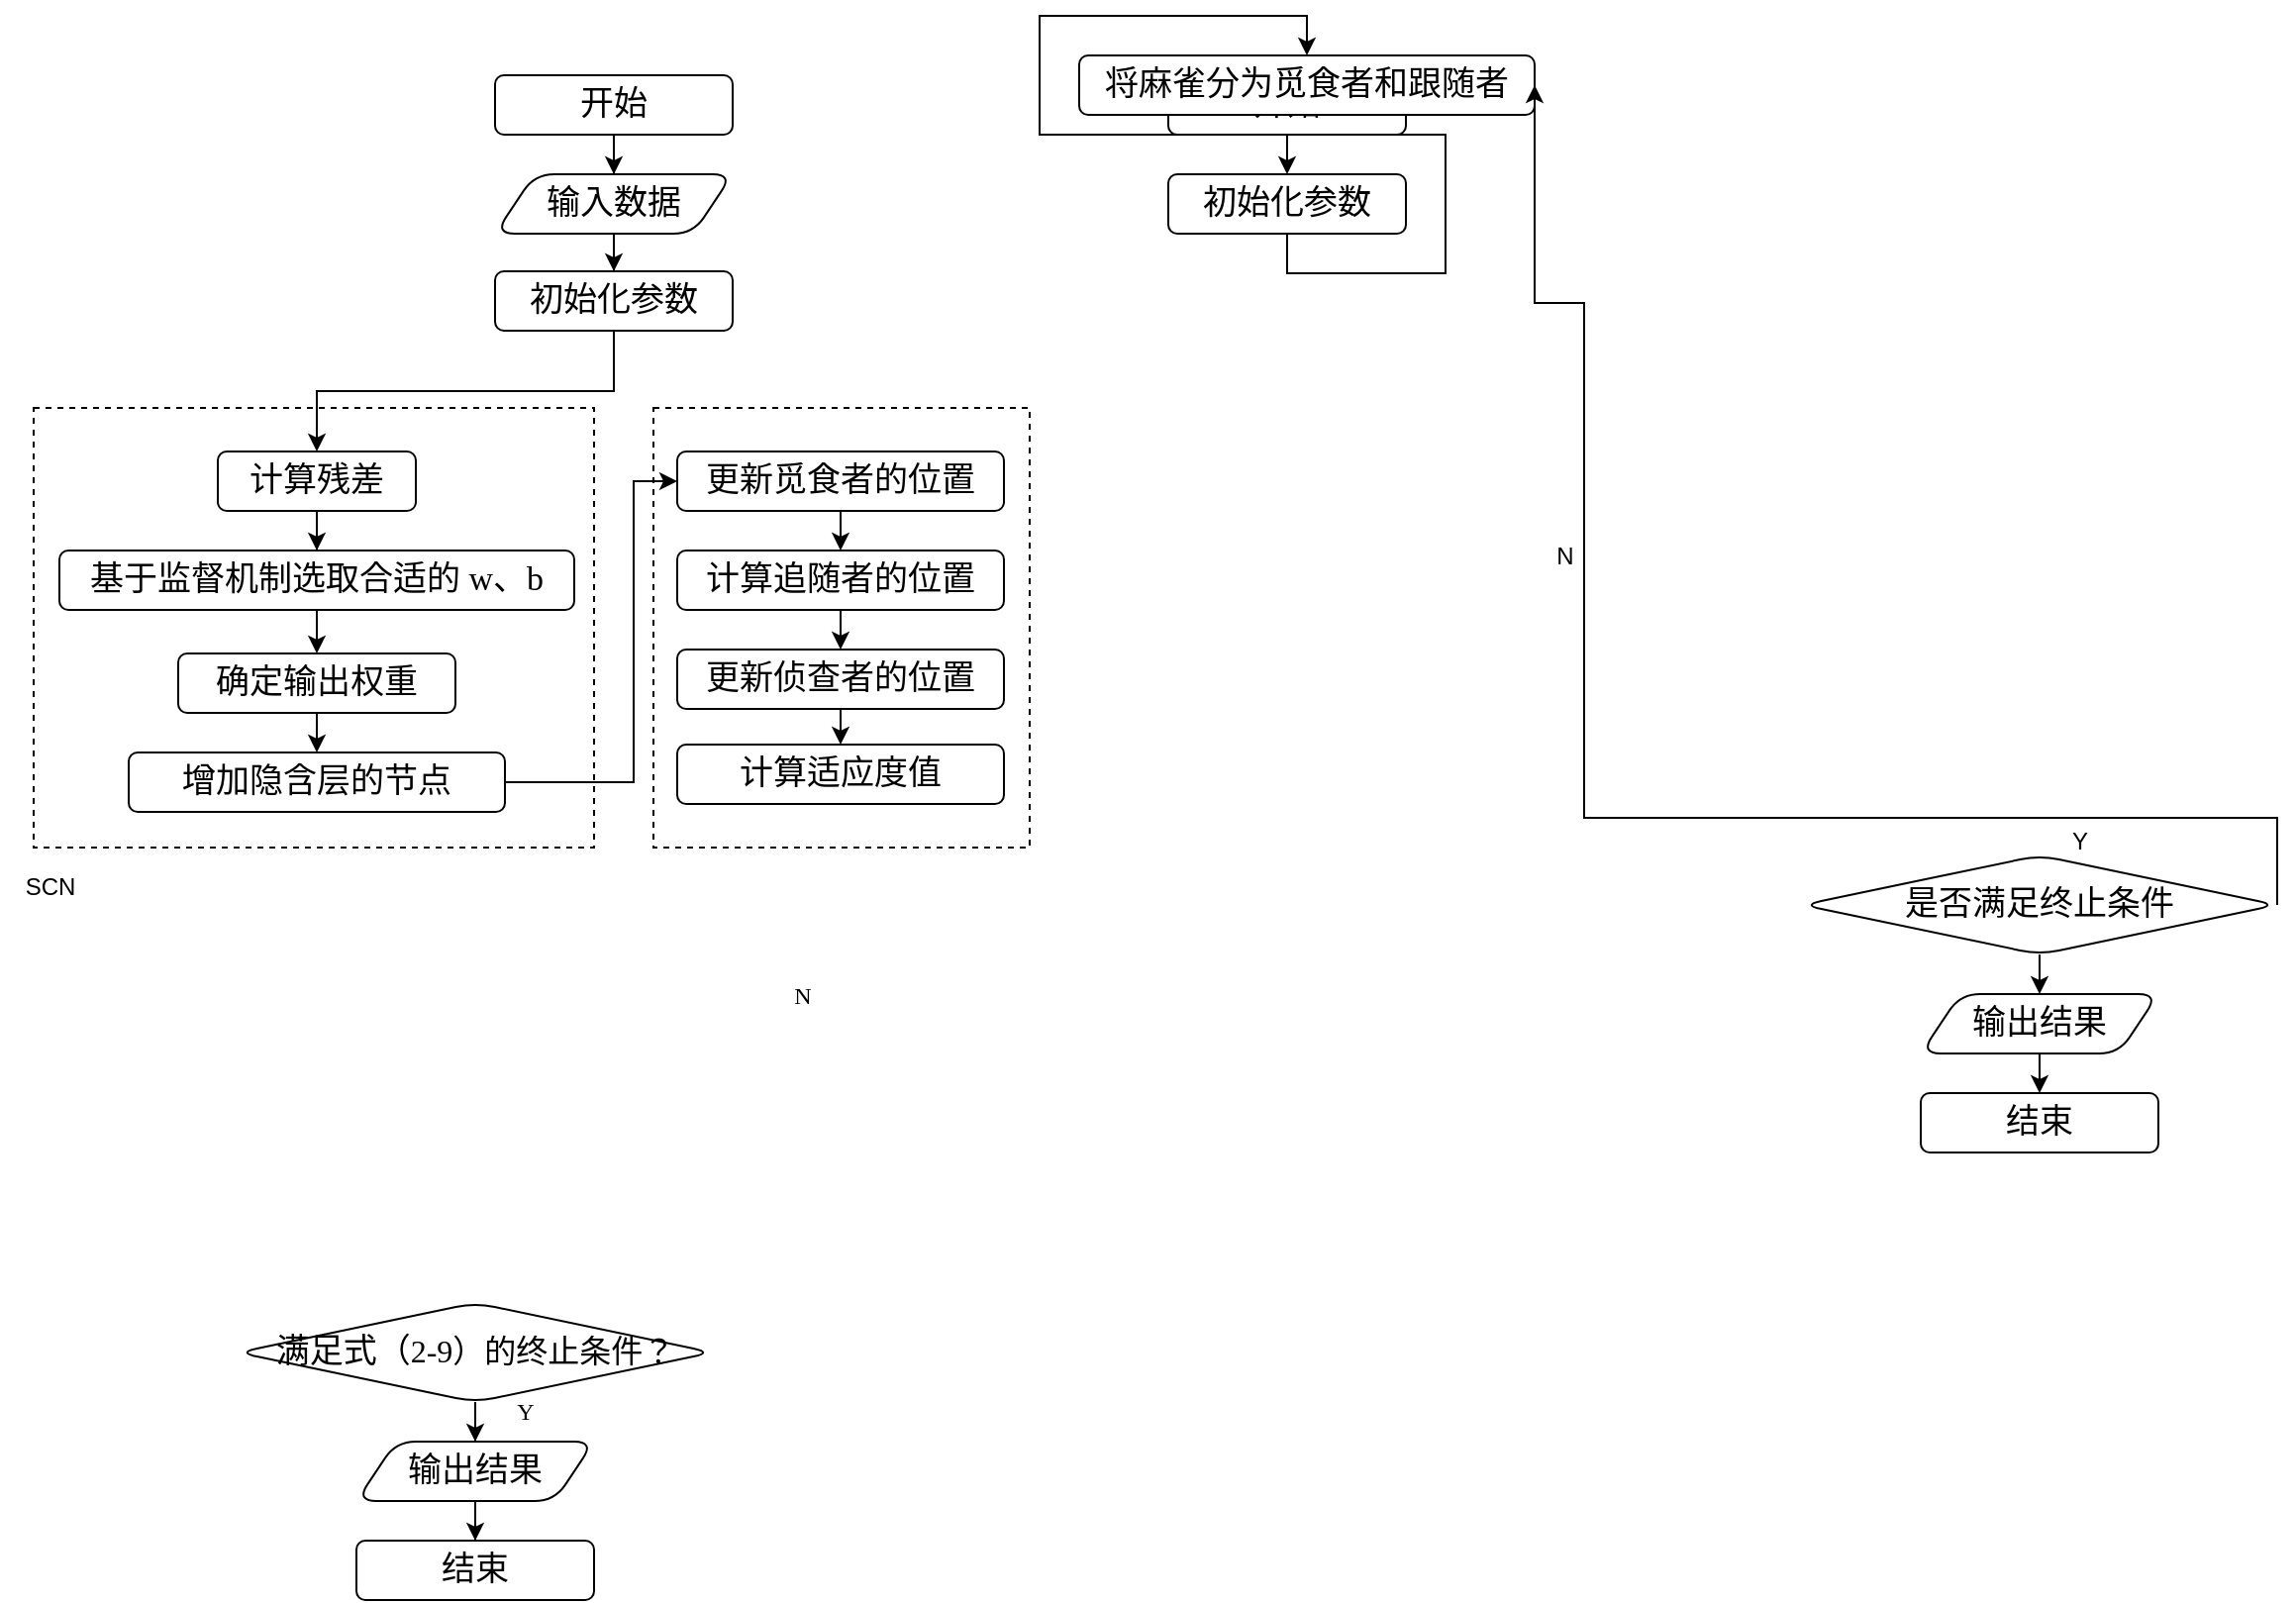 <mxfile version="23.1.1" type="github">
  <diagram name="第 1 页" id="Yxmciqe3Ic6rvKLmPSiR">
    <mxGraphModel dx="578" dy="359" grid="1" gridSize="10" guides="1" tooltips="1" connect="1" arrows="1" fold="1" page="1" pageScale="1" pageWidth="827" pageHeight="1169" math="0" shadow="0">
      <root>
        <mxCell id="0" />
        <mxCell id="1" parent="0" />
        <mxCell id="qIPtM-hVdo-HhDl9xIlK-58" value="" style="rounded=0;whiteSpace=wrap;html=1;dashed=1;" vertex="1" parent="1">
          <mxGeometry x="1140" y="328" width="190" height="222" as="geometry" />
        </mxCell>
        <mxCell id="qIPtM-hVdo-HhDl9xIlK-57" value="" style="rounded=0;whiteSpace=wrap;html=1;dashed=1;" vertex="1" parent="1">
          <mxGeometry x="827" y="328" width="283" height="222" as="geometry" />
        </mxCell>
        <mxCell id="qIPtM-hVdo-HhDl9xIlK-1" value="" style="edgeStyle=orthogonalEdgeStyle;rounded=0;orthogonalLoop=1;jettySize=auto;html=1;fontFamily=Times New Roman;" edge="1" parent="1" source="qIPtM-hVdo-HhDl9xIlK-2" target="qIPtM-hVdo-HhDl9xIlK-4">
          <mxGeometry relative="1" as="geometry" />
        </mxCell>
        <mxCell id="qIPtM-hVdo-HhDl9xIlK-2" value="开始" style="rounded=1;whiteSpace=wrap;html=1;fontSize=17;fontFamily=Times New Roman;" vertex="1" parent="1">
          <mxGeometry x="1060" y="160" width="120" height="30" as="geometry" />
        </mxCell>
        <mxCell id="qIPtM-hVdo-HhDl9xIlK-3" value="" style="edgeStyle=orthogonalEdgeStyle;rounded=0;orthogonalLoop=1;jettySize=auto;html=1;fontFamily=Times New Roman;" edge="1" parent="1" source="qIPtM-hVdo-HhDl9xIlK-4" target="qIPtM-hVdo-HhDl9xIlK-6">
          <mxGeometry relative="1" as="geometry" />
        </mxCell>
        <mxCell id="qIPtM-hVdo-HhDl9xIlK-4" value="输入数据" style="shape=parallelogram;perimeter=parallelogramPerimeter;whiteSpace=wrap;html=1;fixedSize=1;fontSize=17;rounded=1;fontFamily=Times New Roman;" vertex="1" parent="1">
          <mxGeometry x="1060" y="210" width="120" height="30" as="geometry" />
        </mxCell>
        <mxCell id="qIPtM-hVdo-HhDl9xIlK-5" style="edgeStyle=orthogonalEdgeStyle;rounded=0;orthogonalLoop=1;jettySize=auto;html=1;exitX=0.5;exitY=1;exitDx=0;exitDy=0;entryX=0.5;entryY=0;entryDx=0;entryDy=0;fontFamily=Times New Roman;" edge="1" parent="1" source="qIPtM-hVdo-HhDl9xIlK-6" target="qIPtM-hVdo-HhDl9xIlK-8">
          <mxGeometry relative="1" as="geometry">
            <mxPoint x="970" y="370" as="sourcePoint" />
          </mxGeometry>
        </mxCell>
        <mxCell id="qIPtM-hVdo-HhDl9xIlK-6" value="初始化参数" style="whiteSpace=wrap;html=1;fontSize=17;rounded=1;fontFamily=Times New Roman;" vertex="1" parent="1">
          <mxGeometry x="1060" y="259" width="120" height="30" as="geometry" />
        </mxCell>
        <mxCell id="qIPtM-hVdo-HhDl9xIlK-7" value="" style="edgeStyle=orthogonalEdgeStyle;rounded=0;orthogonalLoop=1;jettySize=auto;html=1;fontFamily=Times New Roman;" edge="1" parent="1" source="qIPtM-hVdo-HhDl9xIlK-8" target="qIPtM-hVdo-HhDl9xIlK-10">
          <mxGeometry relative="1" as="geometry" />
        </mxCell>
        <mxCell id="qIPtM-hVdo-HhDl9xIlK-8" value="计算残差" style="whiteSpace=wrap;html=1;fontSize=17;rounded=1;fontFamily=Times New Roman;" vertex="1" parent="1">
          <mxGeometry x="920" y="350" width="100" height="30" as="geometry" />
        </mxCell>
        <mxCell id="qIPtM-hVdo-HhDl9xIlK-9" value="" style="edgeStyle=orthogonalEdgeStyle;rounded=0;orthogonalLoop=1;jettySize=auto;html=1;fontFamily=Times New Roman;entryX=0.5;entryY=0;entryDx=0;entryDy=0;" edge="1" parent="1" source="qIPtM-hVdo-HhDl9xIlK-10" target="qIPtM-hVdo-HhDl9xIlK-43">
          <mxGeometry relative="1" as="geometry">
            <mxPoint x="960" y="492" as="targetPoint" />
          </mxGeometry>
        </mxCell>
        <mxCell id="qIPtM-hVdo-HhDl9xIlK-10" value="基于监督机制选取合适的 w、b" style="whiteSpace=wrap;html=1;fontSize=17;rounded=1;fontFamily=Times New Roman;" vertex="1" parent="1">
          <mxGeometry x="840" y="400" width="260" height="30" as="geometry" />
        </mxCell>
        <mxCell id="qIPtM-hVdo-HhDl9xIlK-51" style="edgeStyle=orthogonalEdgeStyle;rounded=0;orthogonalLoop=1;jettySize=auto;html=1;exitX=1;exitY=0.5;exitDx=0;exitDy=0;entryX=0;entryY=0.5;entryDx=0;entryDy=0;" edge="1" parent="1" source="qIPtM-hVdo-HhDl9xIlK-12" target="qIPtM-hVdo-HhDl9xIlK-28">
          <mxGeometry relative="1" as="geometry">
            <Array as="points">
              <mxPoint x="1130" y="517" />
              <mxPoint x="1130" y="365" />
            </Array>
          </mxGeometry>
        </mxCell>
        <mxCell id="qIPtM-hVdo-HhDl9xIlK-12" value="增加隐含层的节点" style="rounded=1;whiteSpace=wrap;html=1;fontSize=17;fontFamily=Times New Roman;" vertex="1" parent="1">
          <mxGeometry x="875" y="502" width="190" height="30" as="geometry" />
        </mxCell>
        <mxCell id="qIPtM-hVdo-HhDl9xIlK-13" value="" style="edgeStyle=orthogonalEdgeStyle;rounded=0;orthogonalLoop=1;jettySize=auto;html=1;fontFamily=Times New Roman;" edge="1" parent="1" source="qIPtM-hVdo-HhDl9xIlK-14" target="qIPtM-hVdo-HhDl9xIlK-17">
          <mxGeometry relative="1" as="geometry" />
        </mxCell>
        <mxCell id="qIPtM-hVdo-HhDl9xIlK-14" value="满足式（&lt;span style=&quot;font-size: 12pt; text-align: start;&quot; lang=&quot;EN-US&quot;&gt;2-9&lt;/span&gt;&lt;span style=&quot;font-size: 12pt; text-align: start;&quot;&gt;）的终止条件？&lt;/span&gt;&lt;span style=&quot;font-size: medium; text-align: start;&quot;&gt;&lt;/span&gt;" style="rhombus;whiteSpace=wrap;html=1;fontSize=17;rounded=1;fontFamily=Times New Roman;" vertex="1" parent="1">
          <mxGeometry x="930" y="780" width="240" height="50" as="geometry" />
        </mxCell>
        <mxCell id="qIPtM-hVdo-HhDl9xIlK-15" value="结束" style="rounded=1;whiteSpace=wrap;html=1;fontSize=17;fontFamily=Times New Roman;" vertex="1" parent="1">
          <mxGeometry x="990" y="900" width="120" height="30" as="geometry" />
        </mxCell>
        <mxCell id="qIPtM-hVdo-HhDl9xIlK-16" style="edgeStyle=orthogonalEdgeStyle;rounded=0;orthogonalLoop=1;jettySize=auto;html=1;exitX=0.5;exitY=1;exitDx=0;exitDy=0;fontFamily=Times New Roman;" edge="1" parent="1" source="qIPtM-hVdo-HhDl9xIlK-17" target="qIPtM-hVdo-HhDl9xIlK-15">
          <mxGeometry relative="1" as="geometry" />
        </mxCell>
        <mxCell id="qIPtM-hVdo-HhDl9xIlK-17" value="输出结果" style="shape=parallelogram;perimeter=parallelogramPerimeter;whiteSpace=wrap;html=1;fixedSize=1;fontSize=17;rounded=1;fontFamily=Times New Roman;" vertex="1" parent="1">
          <mxGeometry x="990" y="850" width="120" height="30" as="geometry" />
        </mxCell>
        <mxCell id="qIPtM-hVdo-HhDl9xIlK-19" value="N" style="text;html=1;align=center;verticalAlign=middle;resizable=0;points=[];autosize=1;strokeColor=none;fillColor=none;fontFamily=Times New Roman;" vertex="1" parent="1">
          <mxGeometry x="1200" y="610" width="30" height="30" as="geometry" />
        </mxCell>
        <mxCell id="qIPtM-hVdo-HhDl9xIlK-20" value="Y" style="text;html=1;align=center;verticalAlign=middle;resizable=0;points=[];autosize=1;strokeColor=none;fillColor=none;fontFamily=Times New Roman;" vertex="1" parent="1">
          <mxGeometry x="1060" y="820" width="30" height="30" as="geometry" />
        </mxCell>
        <mxCell id="qIPtM-hVdo-HhDl9xIlK-21" style="edgeStyle=orthogonalEdgeStyle;rounded=0;orthogonalLoop=1;jettySize=auto;html=1;exitX=0.5;exitY=1;exitDx=0;exitDy=0;entryX=0.5;entryY=0;entryDx=0;entryDy=0;" edge="1" parent="1" source="qIPtM-hVdo-HhDl9xIlK-22" target="qIPtM-hVdo-HhDl9xIlK-24">
          <mxGeometry relative="1" as="geometry" />
        </mxCell>
        <mxCell id="qIPtM-hVdo-HhDl9xIlK-22" value="开始" style="rounded=1;whiteSpace=wrap;html=1;fontSize=17;fontFamily=Times New Roman;" vertex="1" parent="1">
          <mxGeometry x="1400" y="160" width="120" height="30" as="geometry" />
        </mxCell>
        <mxCell id="qIPtM-hVdo-HhDl9xIlK-23" style="edgeStyle=orthogonalEdgeStyle;rounded=0;orthogonalLoop=1;jettySize=auto;html=1;exitX=0.5;exitY=1;exitDx=0;exitDy=0;entryX=0.5;entryY=0;entryDx=0;entryDy=0;" edge="1" parent="1" source="qIPtM-hVdo-HhDl9xIlK-24" target="qIPtM-hVdo-HhDl9xIlK-26">
          <mxGeometry relative="1" as="geometry" />
        </mxCell>
        <mxCell id="qIPtM-hVdo-HhDl9xIlK-24" value="初始化参数" style="whiteSpace=wrap;html=1;fontSize=17;rounded=1;fontFamily=Times New Roman;" vertex="1" parent="1">
          <mxGeometry x="1400" y="210" width="120" height="30" as="geometry" />
        </mxCell>
        <mxCell id="qIPtM-hVdo-HhDl9xIlK-26" value="将麻雀分为觅食者和跟随者" style="whiteSpace=wrap;html=1;fontSize=17;rounded=1;fontFamily=Times New Roman;" vertex="1" parent="1">
          <mxGeometry x="1355" y="150" width="230" height="30" as="geometry" />
        </mxCell>
        <mxCell id="qIPtM-hVdo-HhDl9xIlK-27" style="edgeStyle=orthogonalEdgeStyle;rounded=0;orthogonalLoop=1;jettySize=auto;html=1;exitX=0.5;exitY=1;exitDx=0;exitDy=0;entryX=0.5;entryY=0;entryDx=0;entryDy=0;" edge="1" parent="1" source="qIPtM-hVdo-HhDl9xIlK-28" target="qIPtM-hVdo-HhDl9xIlK-30">
          <mxGeometry relative="1" as="geometry" />
        </mxCell>
        <mxCell id="qIPtM-hVdo-HhDl9xIlK-28" value="更新觅食者的位置" style="whiteSpace=wrap;html=1;fontSize=17;rounded=1;fontFamily=Times New Roman;" vertex="1" parent="1">
          <mxGeometry x="1152" y="350" width="165" height="30" as="geometry" />
        </mxCell>
        <mxCell id="qIPtM-hVdo-HhDl9xIlK-29" style="edgeStyle=orthogonalEdgeStyle;rounded=0;orthogonalLoop=1;jettySize=auto;html=1;exitX=0.5;exitY=1;exitDx=0;exitDy=0;entryX=0.5;entryY=0;entryDx=0;entryDy=0;" edge="1" parent="1" source="qIPtM-hVdo-HhDl9xIlK-30" target="qIPtM-hVdo-HhDl9xIlK-32">
          <mxGeometry relative="1" as="geometry" />
        </mxCell>
        <mxCell id="qIPtM-hVdo-HhDl9xIlK-30" value="计算追随者的位置" style="whiteSpace=wrap;html=1;fontSize=17;rounded=1;fontFamily=Times New Roman;" vertex="1" parent="1">
          <mxGeometry x="1152" y="400" width="165" height="30" as="geometry" />
        </mxCell>
        <mxCell id="qIPtM-hVdo-HhDl9xIlK-31" style="edgeStyle=orthogonalEdgeStyle;rounded=0;orthogonalLoop=1;jettySize=auto;html=1;exitX=0.5;exitY=1;exitDx=0;exitDy=0;entryX=0.5;entryY=0;entryDx=0;entryDy=0;" edge="1" parent="1" source="qIPtM-hVdo-HhDl9xIlK-32" target="qIPtM-hVdo-HhDl9xIlK-34">
          <mxGeometry relative="1" as="geometry" />
        </mxCell>
        <mxCell id="qIPtM-hVdo-HhDl9xIlK-32" value="更新侦查者的位置" style="whiteSpace=wrap;html=1;fontSize=17;rounded=1;fontFamily=Times New Roman;" vertex="1" parent="1">
          <mxGeometry x="1152" y="450" width="165" height="30" as="geometry" />
        </mxCell>
        <mxCell id="qIPtM-hVdo-HhDl9xIlK-34" value="计算适应度值" style="whiteSpace=wrap;html=1;fontSize=17;rounded=1;fontFamily=Times New Roman;" vertex="1" parent="1">
          <mxGeometry x="1152" y="498" width="165" height="30" as="geometry" />
        </mxCell>
        <mxCell id="qIPtM-hVdo-HhDl9xIlK-35" style="edgeStyle=orthogonalEdgeStyle;rounded=0;orthogonalLoop=1;jettySize=auto;html=1;exitX=0.5;exitY=1;exitDx=0;exitDy=0;entryX=0.5;entryY=0;entryDx=0;entryDy=0;" edge="1" parent="1" source="qIPtM-hVdo-HhDl9xIlK-37" target="qIPtM-hVdo-HhDl9xIlK-39">
          <mxGeometry relative="1" as="geometry" />
        </mxCell>
        <mxCell id="qIPtM-hVdo-HhDl9xIlK-36" style="edgeStyle=orthogonalEdgeStyle;rounded=0;orthogonalLoop=1;jettySize=auto;html=1;exitX=1;exitY=0.5;exitDx=0;exitDy=0;entryX=1;entryY=0.5;entryDx=0;entryDy=0;" edge="1" parent="1" source="qIPtM-hVdo-HhDl9xIlK-37" target="qIPtM-hVdo-HhDl9xIlK-26">
          <mxGeometry relative="1" as="geometry">
            <Array as="points">
              <mxPoint x="1610" y="535" />
              <mxPoint x="1610" y="275" />
            </Array>
          </mxGeometry>
        </mxCell>
        <mxCell id="qIPtM-hVdo-HhDl9xIlK-37" value="是否满足终止条件" style="rhombus;whiteSpace=wrap;html=1;fontSize=17;rounded=1;fontFamily=Times New Roman;" vertex="1" parent="1">
          <mxGeometry x="1720" y="554" width="240" height="50" as="geometry" />
        </mxCell>
        <mxCell id="qIPtM-hVdo-HhDl9xIlK-38" style="edgeStyle=orthogonalEdgeStyle;rounded=0;orthogonalLoop=1;jettySize=auto;html=1;exitX=0.5;exitY=1;exitDx=0;exitDy=0;entryX=0.5;entryY=0;entryDx=0;entryDy=0;" edge="1" parent="1" source="qIPtM-hVdo-HhDl9xIlK-39" target="qIPtM-hVdo-HhDl9xIlK-40">
          <mxGeometry relative="1" as="geometry" />
        </mxCell>
        <mxCell id="qIPtM-hVdo-HhDl9xIlK-39" value="输出结果" style="shape=parallelogram;perimeter=parallelogramPerimeter;whiteSpace=wrap;html=1;fixedSize=1;fontSize=17;rounded=1;fontFamily=Times New Roman;" vertex="1" parent="1">
          <mxGeometry x="1780" y="624" width="120" height="30" as="geometry" />
        </mxCell>
        <mxCell id="qIPtM-hVdo-HhDl9xIlK-40" value="结束" style="rounded=1;whiteSpace=wrap;html=1;fontSize=17;fontFamily=Times New Roman;" vertex="1" parent="1">
          <mxGeometry x="1780" y="674" width="120" height="30" as="geometry" />
        </mxCell>
        <mxCell id="qIPtM-hVdo-HhDl9xIlK-41" value="N" style="text;html=1;align=center;verticalAlign=middle;resizable=0;points=[];autosize=1;strokeColor=none;fillColor=none;" vertex="1" parent="1">
          <mxGeometry x="1585" y="388" width="30" height="30" as="geometry" />
        </mxCell>
        <mxCell id="qIPtM-hVdo-HhDl9xIlK-42" value="Y" style="text;html=1;align=center;verticalAlign=middle;resizable=0;points=[];autosize=1;strokeColor=none;fillColor=none;" vertex="1" parent="1">
          <mxGeometry x="1845" y="532" width="30" height="30" as="geometry" />
        </mxCell>
        <mxCell id="qIPtM-hVdo-HhDl9xIlK-45" style="edgeStyle=orthogonalEdgeStyle;rounded=0;orthogonalLoop=1;jettySize=auto;html=1;exitX=0.5;exitY=1;exitDx=0;exitDy=0;entryX=0.5;entryY=0;entryDx=0;entryDy=0;" edge="1" parent="1" source="qIPtM-hVdo-HhDl9xIlK-43" target="qIPtM-hVdo-HhDl9xIlK-12">
          <mxGeometry relative="1" as="geometry" />
        </mxCell>
        <mxCell id="qIPtM-hVdo-HhDl9xIlK-43" value="确定输出权重" style="rounded=1;whiteSpace=wrap;html=1;fontSize=17;fontFamily=Times New Roman;" vertex="1" parent="1">
          <mxGeometry x="900" y="452" width="140" height="30" as="geometry" />
        </mxCell>
        <mxCell id="qIPtM-hVdo-HhDl9xIlK-50" value="SCN" style="text;html=1;align=center;verticalAlign=middle;resizable=0;points=[];autosize=1;strokeColor=none;fillColor=none;" vertex="1" parent="1">
          <mxGeometry x="810" y="555" width="50" height="30" as="geometry" />
        </mxCell>
      </root>
    </mxGraphModel>
  </diagram>
</mxfile>
